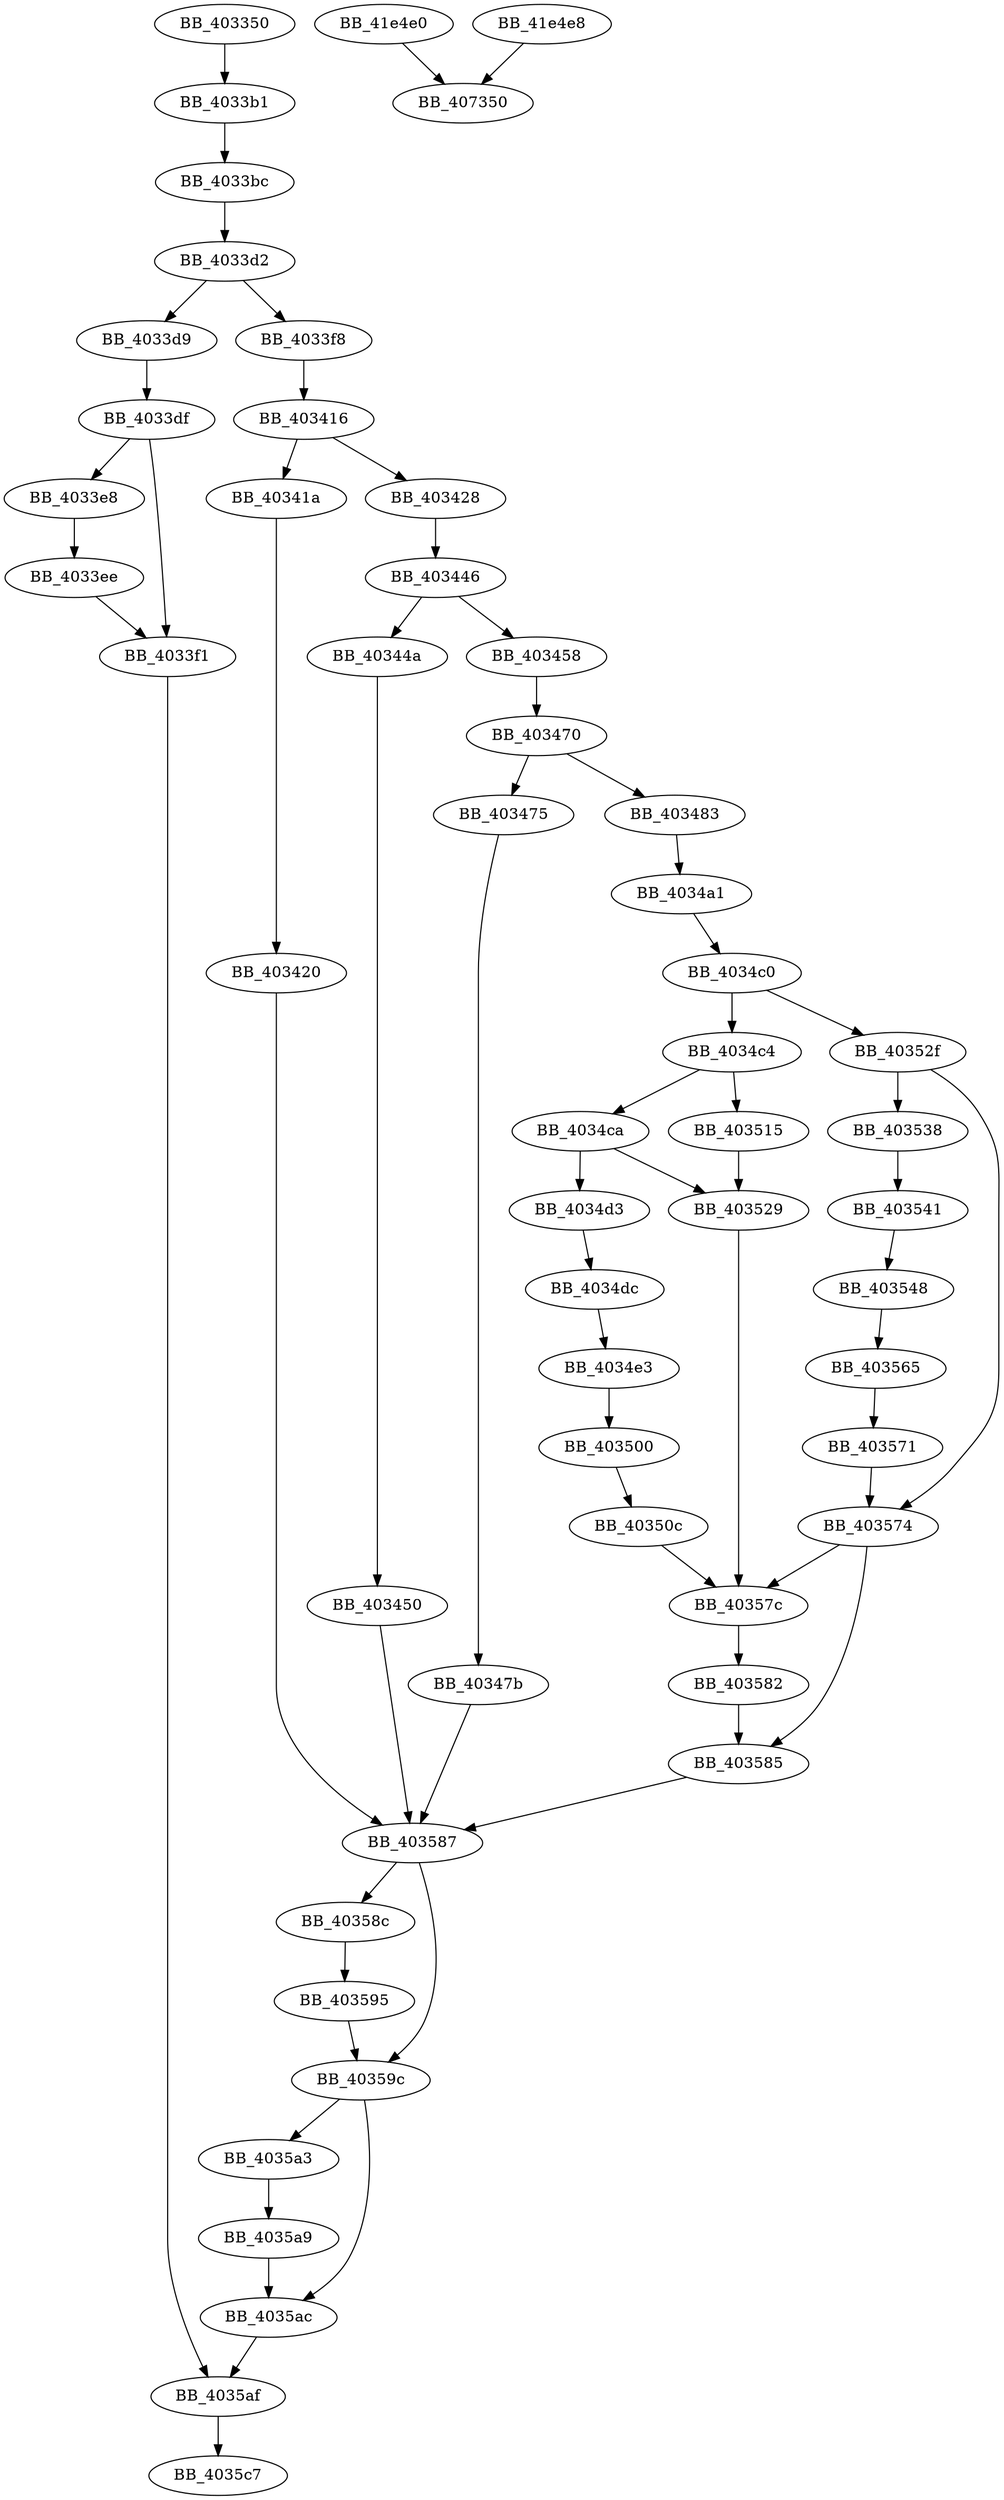 DiGraph sub_403350{
BB_403350->BB_4033b1
BB_4033b1->BB_4033bc
BB_4033bc->BB_4033d2
BB_4033d2->BB_4033d9
BB_4033d2->BB_4033f8
BB_4033d9->BB_4033df
BB_4033df->BB_4033e8
BB_4033df->BB_4033f1
BB_4033e8->BB_4033ee
BB_4033ee->BB_4033f1
BB_4033f1->BB_4035af
BB_4033f8->BB_403416
BB_403416->BB_40341a
BB_403416->BB_403428
BB_40341a->BB_403420
BB_403420->BB_403587
BB_403428->BB_403446
BB_403446->BB_40344a
BB_403446->BB_403458
BB_40344a->BB_403450
BB_403450->BB_403587
BB_403458->BB_403470
BB_403470->BB_403475
BB_403470->BB_403483
BB_403475->BB_40347b
BB_40347b->BB_403587
BB_403483->BB_4034a1
BB_4034a1->BB_4034c0
BB_4034c0->BB_4034c4
BB_4034c0->BB_40352f
BB_4034c4->BB_4034ca
BB_4034c4->BB_403515
BB_4034ca->BB_4034d3
BB_4034ca->BB_403529
BB_4034d3->BB_4034dc
BB_4034dc->BB_4034e3
BB_4034e3->BB_403500
BB_403500->BB_40350c
BB_40350c->BB_40357c
BB_403515->BB_403529
BB_403529->BB_40357c
BB_40352f->BB_403538
BB_40352f->BB_403574
BB_403538->BB_403541
BB_403541->BB_403548
BB_403548->BB_403565
BB_403565->BB_403571
BB_403571->BB_403574
BB_403574->BB_40357c
BB_403574->BB_403585
BB_40357c->BB_403582
BB_403582->BB_403585
BB_403585->BB_403587
BB_403587->BB_40358c
BB_403587->BB_40359c
BB_40358c->BB_403595
BB_403595->BB_40359c
BB_40359c->BB_4035a3
BB_40359c->BB_4035ac
BB_4035a3->BB_4035a9
BB_4035a9->BB_4035ac
BB_4035ac->BB_4035af
BB_4035af->BB_4035c7
BB_41e4e0->BB_407350
BB_41e4e8->BB_407350
}
